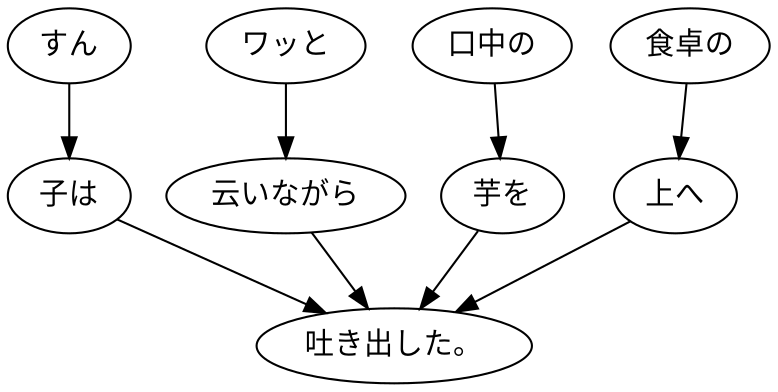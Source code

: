 digraph graph6655 {
	node0 [label="すん"];
	node1 [label="子は"];
	node2 [label="ワッと"];
	node3 [label="云いながら"];
	node4 [label="口中の"];
	node5 [label="芋を"];
	node6 [label="食卓の"];
	node7 [label="上へ"];
	node8 [label="吐き出した。"];
	node0 -> node1;
	node1 -> node8;
	node2 -> node3;
	node3 -> node8;
	node4 -> node5;
	node5 -> node8;
	node6 -> node7;
	node7 -> node8;
}
